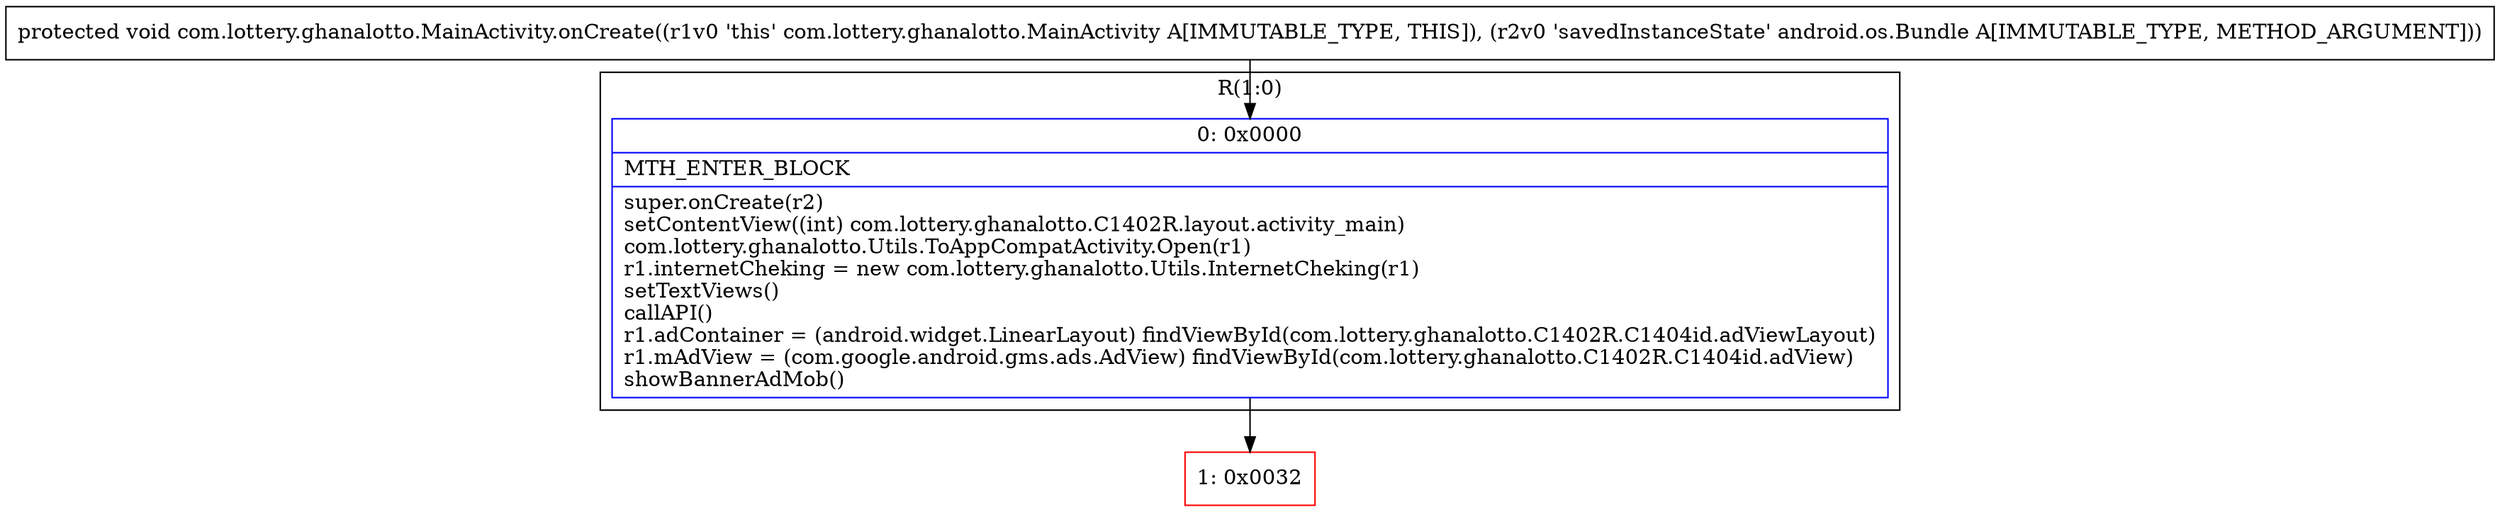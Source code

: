 digraph "CFG forcom.lottery.ghanalotto.MainActivity.onCreate(Landroid\/os\/Bundle;)V" {
subgraph cluster_Region_1157843473 {
label = "R(1:0)";
node [shape=record,color=blue];
Node_0 [shape=record,label="{0\:\ 0x0000|MTH_ENTER_BLOCK\l|super.onCreate(r2)\lsetContentView((int) com.lottery.ghanalotto.C1402R.layout.activity_main)\lcom.lottery.ghanalotto.Utils.ToAppCompatActivity.Open(r1)\lr1.internetCheking = new com.lottery.ghanalotto.Utils.InternetCheking(r1)\lsetTextViews()\lcallAPI()\lr1.adContainer = (android.widget.LinearLayout) findViewById(com.lottery.ghanalotto.C1402R.C1404id.adViewLayout)\lr1.mAdView = (com.google.android.gms.ads.AdView) findViewById(com.lottery.ghanalotto.C1402R.C1404id.adView)\lshowBannerAdMob()\l}"];
}
Node_1 [shape=record,color=red,label="{1\:\ 0x0032}"];
MethodNode[shape=record,label="{protected void com.lottery.ghanalotto.MainActivity.onCreate((r1v0 'this' com.lottery.ghanalotto.MainActivity A[IMMUTABLE_TYPE, THIS]), (r2v0 'savedInstanceState' android.os.Bundle A[IMMUTABLE_TYPE, METHOD_ARGUMENT])) }"];
MethodNode -> Node_0;
Node_0 -> Node_1;
}

